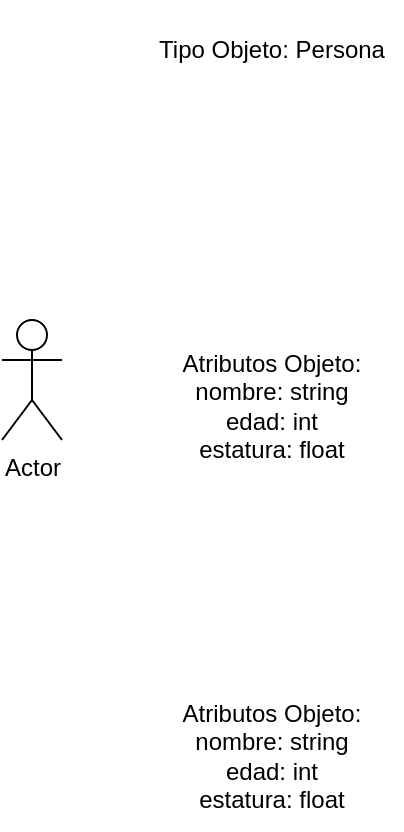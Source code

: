 <mxfile>
    <diagram id="E1l7d0BXzQ2T14fjONPI" name="Page-1">
        <mxGraphModel dx="592" dy="571" grid="1" gridSize="10" guides="1" tooltips="1" connect="1" arrows="1" fold="1" page="1" pageScale="1" pageWidth="850" pageHeight="1100" math="0" shadow="0">
            <root>
                <mxCell id="0"/>
                <mxCell id="1" parent="0"/>
                <mxCell id="2" value="Actor" style="shape=umlActor;verticalLabelPosition=bottom;verticalAlign=top;html=1;outlineConnect=0;" vertex="1" parent="1">
                    <mxGeometry x="80" y="240" width="30" height="60" as="geometry"/>
                </mxCell>
                <mxCell id="3" value="Tipo Objeto: Persona" style="text;html=1;align=center;verticalAlign=middle;whiteSpace=wrap;rounded=0;" vertex="1" parent="1">
                    <mxGeometry x="150" y="80" width="130" height="50" as="geometry"/>
                </mxCell>
                <mxCell id="4" value="Atributos Objeto:&lt;div&gt;nombre: string&lt;/div&gt;&lt;div&gt;edad: int&lt;/div&gt;&lt;div&gt;estatura: float&lt;/div&gt;" style="text;html=1;align=center;verticalAlign=middle;whiteSpace=wrap;rounded=0;" vertex="1" parent="1">
                    <mxGeometry x="150" y="245" width="130" height="75" as="geometry"/>
                </mxCell>
                <mxCell id="5" value="Atributos Objeto:&lt;div&gt;nombre: string&lt;/div&gt;&lt;div&gt;edad: int&lt;/div&gt;&lt;div&gt;estatura: float&lt;/div&gt;" style="text;html=1;align=center;verticalAlign=middle;whiteSpace=wrap;rounded=0;" vertex="1" parent="1">
                    <mxGeometry x="150" y="420" width="130" height="75" as="geometry"/>
                </mxCell>
            </root>
        </mxGraphModel>
    </diagram>
</mxfile>